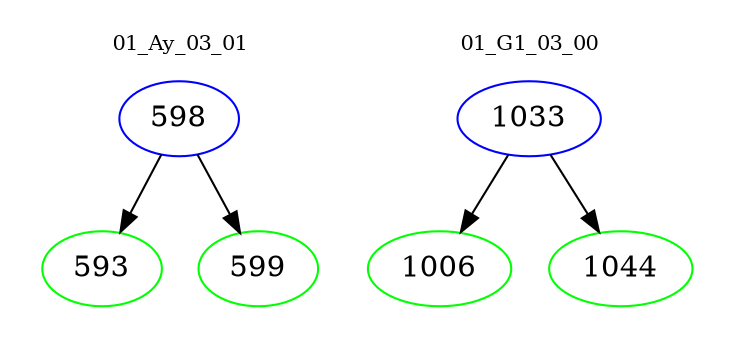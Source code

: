 digraph{
subgraph cluster_0 {
color = white
label = "01_Ay_03_01";
fontsize=10;
T0_598 [label="598", color="blue"]
T0_598 -> T0_593 [color="black"]
T0_593 [label="593", color="green"]
T0_598 -> T0_599 [color="black"]
T0_599 [label="599", color="green"]
}
subgraph cluster_1 {
color = white
label = "01_G1_03_00";
fontsize=10;
T1_1033 [label="1033", color="blue"]
T1_1033 -> T1_1006 [color="black"]
T1_1006 [label="1006", color="green"]
T1_1033 -> T1_1044 [color="black"]
T1_1044 [label="1044", color="green"]
}
}
